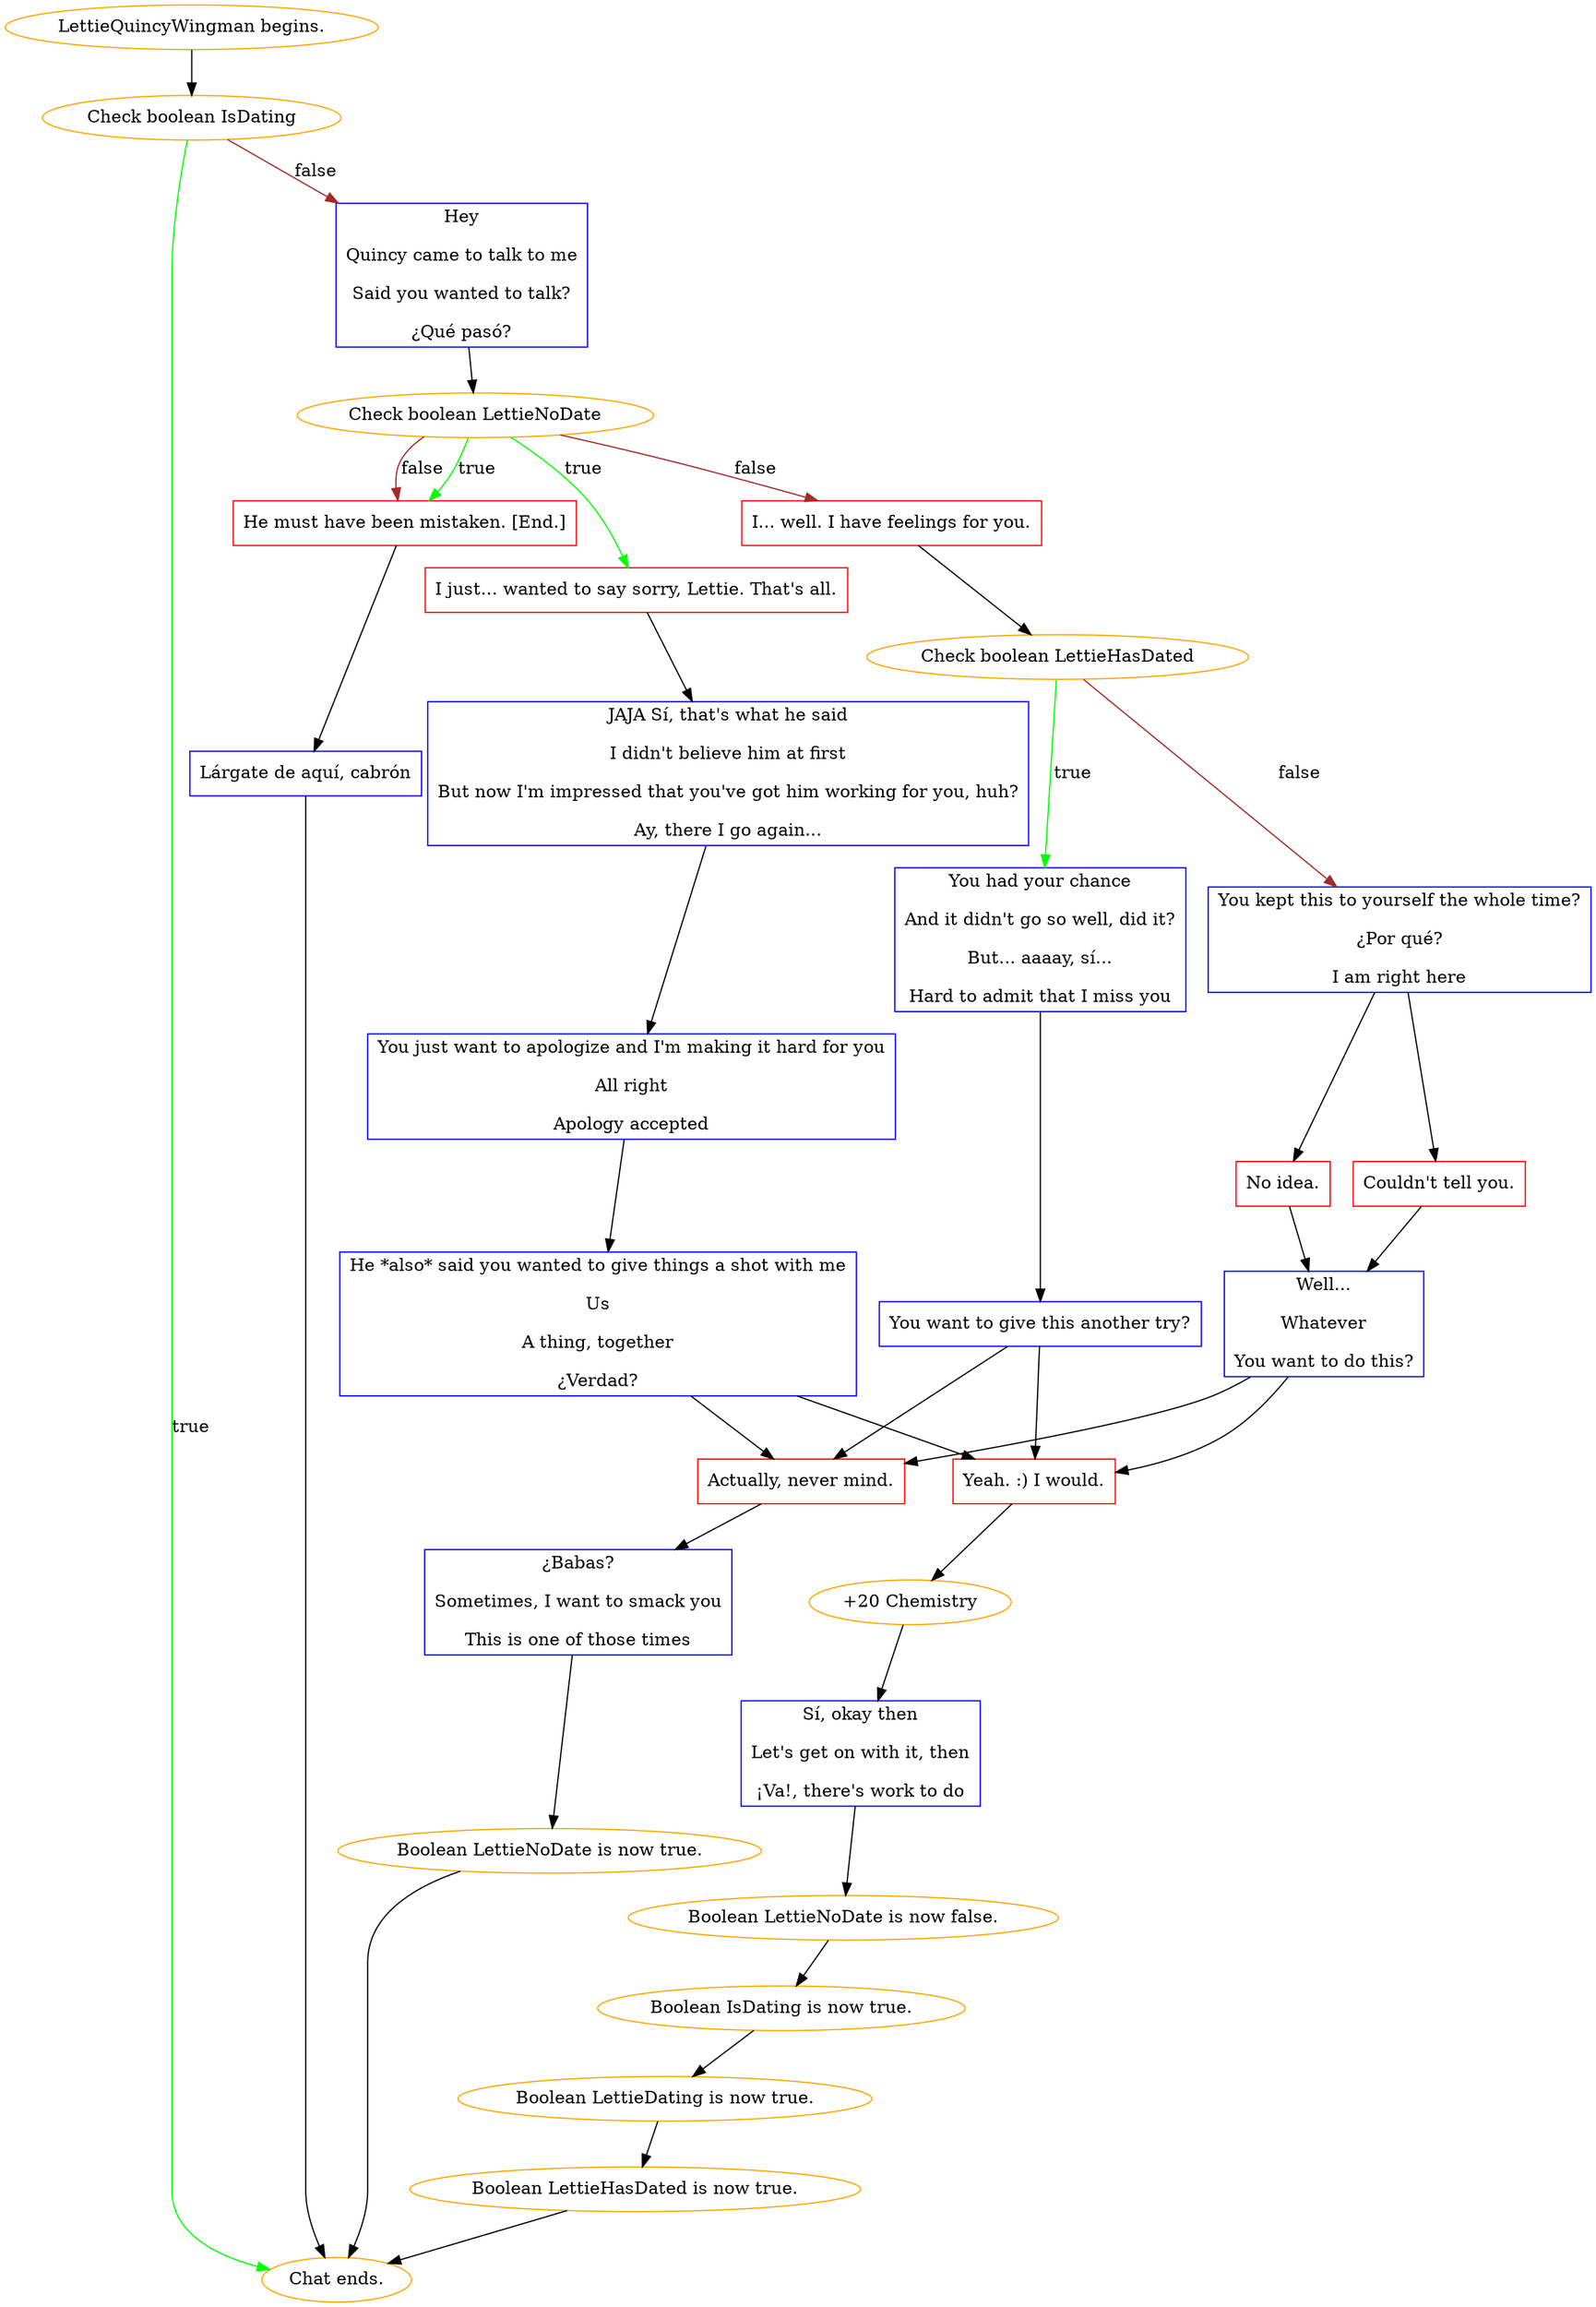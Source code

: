 digraph {
	"LettieQuincyWingman begins." [color=orange];
		"LettieQuincyWingman begins." -> 2469;
	2469 [label="Check boolean IsDating",color=orange];
		2469 -> "Chat ends." [label=true,color=green];
		2469 -> 2471 [label=false,color=brown];
	"Chat ends." [color=orange];
	2471 [label="Hey
Quincy came to talk to me
Said you wanted to talk?
¿Qué pasó?",shape=box,color=blue];
		2471 -> 2472;
	2472 [label="Check boolean LettieNoDate",color=orange];
		2472 -> 2473 [label=true,color=green];
		2472 -> 2475 [label=true,color=green];
		2472 -> 2474 [label=false,color=brown];
		2472 -> 2475 [label=false,color=brown];
	2473 [label="I just... wanted to say sorry, Lettie. That's all.",shape=box,color=red];
		2473 -> 2479;
	2475 [label="He must have been mistaken. [End.]",shape=box,color=red];
		2475 -> 2476;
	2474 [label="I... well. I have feelings for you.",shape=box,color=red];
		2474 -> 2478;
	2479 [label="JAJA Sí, that's what he said
I didn't believe him at first
But now I'm impressed that you've got him working for you, huh?
Ay, there I go again...",shape=box,color=blue];
		2479 -> 2480;
	2476 [label="Lárgate de aquí, cabrón",shape=box,color=blue];
		2476 -> "Chat ends.";
	2478 [label="Check boolean LettieHasDated",color=orange];
		2478 -> 2481 [label=true,color=green];
		2478 -> 2482 [label=false,color=brown];
	2480 [label="You just want to apologize and I'm making it hard for you
All right
Apology accepted",shape=box,color=blue];
		2480 -> 2486;
	2481 [label="You had your chance
And it didn't go so well, did it?
But... aaaay, sí...
Hard to admit that I miss you",shape=box,color=blue];
		2481 -> 2487;
	2482 [label="You kept this to yourself the whole time?
¿Por qué?
I am right here",shape=box,color=blue];
		2482 -> 2483;
		2482 -> 2484;
	2486 [label="He *also* said you wanted to give things a shot with me
Us
A thing, together
¿Verdad?",shape=box,color=blue];
		2486 -> 2488;
		2486 -> 2490;
	2487 [label="You want to give this another try?",shape=box,color=blue];
		2487 -> 2488;
		2487 -> 2490;
	2483 [label="Couldn't tell you.",shape=box,color=red];
		2483 -> 2485;
	2484 [label="No idea.",shape=box,color=red];
		2484 -> 2485;
	2488 [label="Yeah. :) I would.",shape=box,color=red];
		2488 -> 2494;
	2490 [label="Actually, never mind.",shape=box,color=red];
		2490 -> 2491;
	2485 [label="Well...
Whatever
You want to do this?",shape=box,color=blue];
		2485 -> 2488;
		2485 -> 2490;
	2494 [label="+20 Chemistry",color=orange];
		2494 -> 2489;
	2491 [label="¿Babas?
Sometimes, I want to smack you
This is one of those times",shape=box,color=blue];
		2491 -> "/EE/Types/Engine/SetBooleanDialogueNode:LettieNoDate:Chat ends.";
	2489 [label="Sí, okay then
Let's get on with it, then
¡Va!, there's work to do",shape=box,color=blue];
		2489 -> "/EE/Types/Engine/ResetBooleanDialogueNode:LettieNoDate:/EE/Types/Engine/SetBooleanDialogueNode:IsDating:/EE/Types/Engine/SetBooleanDialogueNode:LettieDating:/EE/Types/Engine/SetBooleanDialogueNode:LettieHasDated:Chat ends.";
	"/EE/Types/Engine/SetBooleanDialogueNode:LettieNoDate:Chat ends." [label="Boolean LettieNoDate is now true.",color=orange];
		"/EE/Types/Engine/SetBooleanDialogueNode:LettieNoDate:Chat ends." -> "Chat ends.";
	"/EE/Types/Engine/ResetBooleanDialogueNode:LettieNoDate:/EE/Types/Engine/SetBooleanDialogueNode:IsDating:/EE/Types/Engine/SetBooleanDialogueNode:LettieDating:/EE/Types/Engine/SetBooleanDialogueNode:LettieHasDated:Chat ends." [label="Boolean LettieNoDate is now false.",color=orange];
		"/EE/Types/Engine/ResetBooleanDialogueNode:LettieNoDate:/EE/Types/Engine/SetBooleanDialogueNode:IsDating:/EE/Types/Engine/SetBooleanDialogueNode:LettieDating:/EE/Types/Engine/SetBooleanDialogueNode:LettieHasDated:Chat ends." -> "/EE/Types/Engine/SetBooleanDialogueNode:IsDating:/EE/Types/Engine/SetBooleanDialogueNode:LettieDating:/EE/Types/Engine/SetBooleanDialogueNode:LettieHasDated:Chat ends.";
	"/EE/Types/Engine/SetBooleanDialogueNode:IsDating:/EE/Types/Engine/SetBooleanDialogueNode:LettieDating:/EE/Types/Engine/SetBooleanDialogueNode:LettieHasDated:Chat ends." [label="Boolean IsDating is now true.",color=orange];
		"/EE/Types/Engine/SetBooleanDialogueNode:IsDating:/EE/Types/Engine/SetBooleanDialogueNode:LettieDating:/EE/Types/Engine/SetBooleanDialogueNode:LettieHasDated:Chat ends." -> "/EE/Types/Engine/SetBooleanDialogueNode:LettieDating:/EE/Types/Engine/SetBooleanDialogueNode:LettieHasDated:Chat ends.";
	"/EE/Types/Engine/SetBooleanDialogueNode:LettieDating:/EE/Types/Engine/SetBooleanDialogueNode:LettieHasDated:Chat ends." [label="Boolean LettieDating is now true.",color=orange];
		"/EE/Types/Engine/SetBooleanDialogueNode:LettieDating:/EE/Types/Engine/SetBooleanDialogueNode:LettieHasDated:Chat ends." -> "/EE/Types/Engine/SetBooleanDialogueNode:LettieHasDated:Chat ends.";
	"/EE/Types/Engine/SetBooleanDialogueNode:LettieHasDated:Chat ends." [label="Boolean LettieHasDated is now true.",color=orange];
		"/EE/Types/Engine/SetBooleanDialogueNode:LettieHasDated:Chat ends." -> "Chat ends.";
}